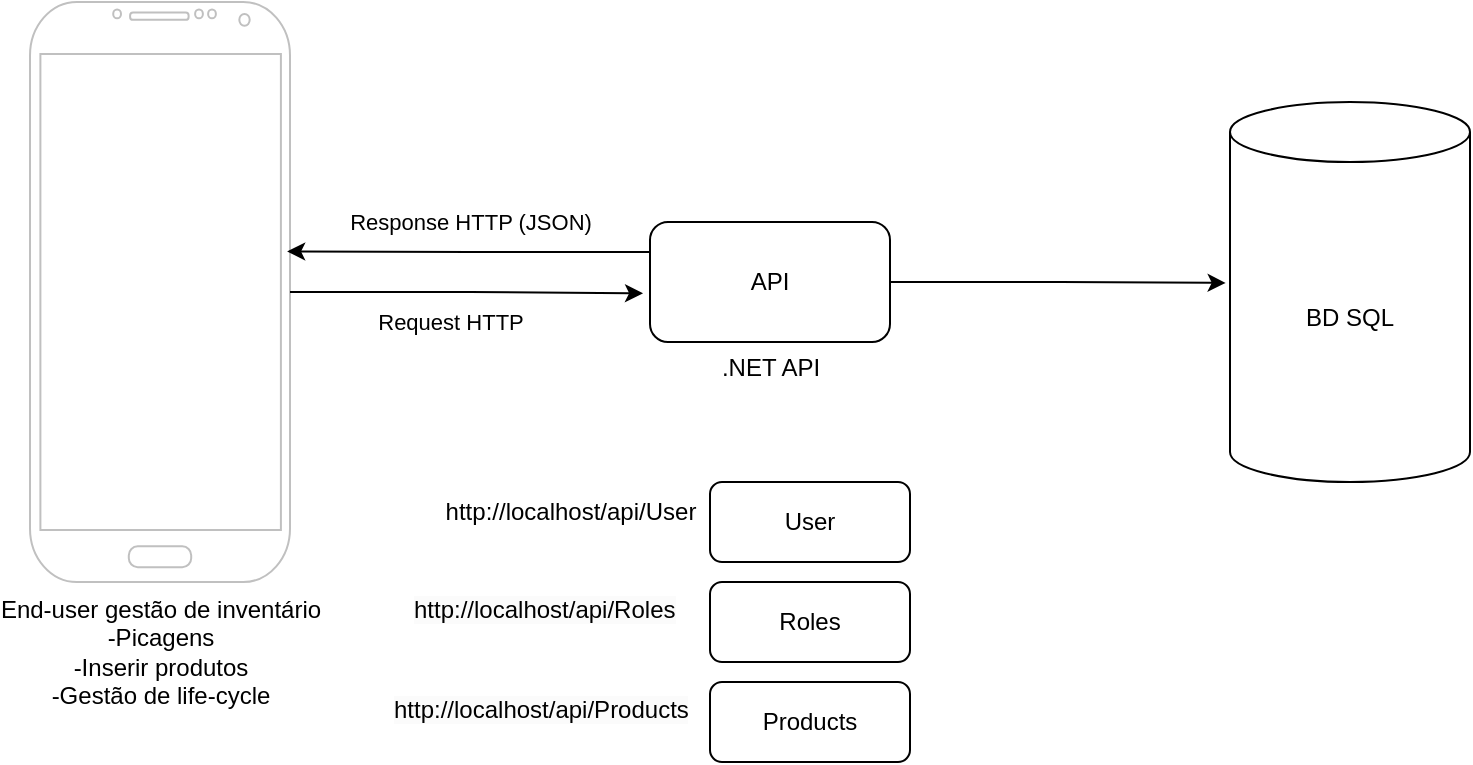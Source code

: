 <mxfile version="26.1.3">
  <diagram name="Page-1" id="7AugIxqeU6r5xMpqL_bq">
    <mxGraphModel dx="1437" dy="1936" grid="1" gridSize="10" guides="1" tooltips="1" connect="1" arrows="1" fold="1" page="1" pageScale="1" pageWidth="827" pageHeight="1169" math="0" shadow="0">
      <root>
        <mxCell id="0" />
        <mxCell id="1" parent="0" />
        <mxCell id="JEkoDhyaS5HV2s0BxQrl-1" value="End-user gestão de inventário&lt;div&gt;-Picagens&lt;/div&gt;&lt;div&gt;-Inserir produtos&lt;/div&gt;&lt;div&gt;-Gestão de life-cycle&lt;/div&gt;&lt;div&gt;&lt;br&gt;&lt;/div&gt;" style="verticalLabelPosition=bottom;verticalAlign=top;html=1;shadow=0;dashed=0;strokeWidth=1;shape=mxgraph.android.phone2;strokeColor=#c0c0c0;" vertex="1" parent="1">
          <mxGeometry x="80" y="-150" width="130" height="290" as="geometry" />
        </mxCell>
        <mxCell id="JEkoDhyaS5HV2s0BxQrl-2" value="BD SQL" style="shape=cylinder3;whiteSpace=wrap;html=1;boundedLbl=1;backgroundOutline=1;size=15;" vertex="1" parent="1">
          <mxGeometry x="680" y="-100" width="120" height="190" as="geometry" />
        </mxCell>
        <mxCell id="JEkoDhyaS5HV2s0BxQrl-4" value="API" style="rounded=1;whiteSpace=wrap;html=1;" vertex="1" parent="1">
          <mxGeometry x="390" y="-40" width="120" height="60" as="geometry" />
        </mxCell>
        <mxCell id="JEkoDhyaS5HV2s0BxQrl-5" value=".NET API" style="text;html=1;align=center;verticalAlign=middle;resizable=0;points=[];autosize=1;strokeColor=none;fillColor=none;" vertex="1" parent="1">
          <mxGeometry x="415" y="18" width="70" height="30" as="geometry" />
        </mxCell>
        <mxCell id="JEkoDhyaS5HV2s0BxQrl-6" style="edgeStyle=orthogonalEdgeStyle;rounded=0;orthogonalLoop=1;jettySize=auto;html=1;entryX=-0.029;entryY=0.594;entryDx=0;entryDy=0;entryPerimeter=0;" edge="1" parent="1" source="JEkoDhyaS5HV2s0BxQrl-1" target="JEkoDhyaS5HV2s0BxQrl-4">
          <mxGeometry relative="1" as="geometry" />
        </mxCell>
        <mxCell id="JEkoDhyaS5HV2s0BxQrl-7" value="Request HTTP" style="edgeLabel;html=1;align=center;verticalAlign=middle;resizable=0;points=[];" vertex="1" connectable="0" parent="JEkoDhyaS5HV2s0BxQrl-6">
          <mxGeometry x="-0.239" relative="1" as="geometry">
            <mxPoint x="12" y="15" as="offset" />
          </mxGeometry>
        </mxCell>
        <mxCell id="JEkoDhyaS5HV2s0BxQrl-8" style="edgeStyle=orthogonalEdgeStyle;rounded=0;orthogonalLoop=1;jettySize=auto;html=1;exitX=0;exitY=0.25;exitDx=0;exitDy=0;entryX=0.989;entryY=0.43;entryDx=0;entryDy=0;entryPerimeter=0;" edge="1" parent="1" source="JEkoDhyaS5HV2s0BxQrl-4" target="JEkoDhyaS5HV2s0BxQrl-1">
          <mxGeometry relative="1" as="geometry" />
        </mxCell>
        <mxCell id="JEkoDhyaS5HV2s0BxQrl-9" value="Response HTTP (JSON)" style="edgeLabel;html=1;align=center;verticalAlign=middle;resizable=0;points=[];" vertex="1" connectable="0" parent="JEkoDhyaS5HV2s0BxQrl-8">
          <mxGeometry x="0.062" y="1" relative="1" as="geometry">
            <mxPoint x="6" y="-16" as="offset" />
          </mxGeometry>
        </mxCell>
        <mxCell id="JEkoDhyaS5HV2s0BxQrl-10" style="edgeStyle=orthogonalEdgeStyle;rounded=0;orthogonalLoop=1;jettySize=auto;html=1;entryX=-0.018;entryY=0.476;entryDx=0;entryDy=0;entryPerimeter=0;" edge="1" parent="1" source="JEkoDhyaS5HV2s0BxQrl-4" target="JEkoDhyaS5HV2s0BxQrl-2">
          <mxGeometry relative="1" as="geometry" />
        </mxCell>
        <mxCell id="JEkoDhyaS5HV2s0BxQrl-17" value="User" style="rounded=1;whiteSpace=wrap;html=1;" vertex="1" parent="1">
          <mxGeometry x="420" y="90" width="100" height="40" as="geometry" />
        </mxCell>
        <mxCell id="JEkoDhyaS5HV2s0BxQrl-18" value="Roles" style="rounded=1;whiteSpace=wrap;html=1;" vertex="1" parent="1">
          <mxGeometry x="420" y="140" width="100" height="40" as="geometry" />
        </mxCell>
        <mxCell id="JEkoDhyaS5HV2s0BxQrl-19" value="Products" style="rounded=1;whiteSpace=wrap;html=1;" vertex="1" parent="1">
          <mxGeometry x="420" y="190" width="100" height="40" as="geometry" />
        </mxCell>
        <mxCell id="JEkoDhyaS5HV2s0BxQrl-20" value="http://localhost/api/User" style="text;html=1;align=center;verticalAlign=middle;resizable=0;points=[];autosize=1;strokeColor=none;fillColor=none;" vertex="1" parent="1">
          <mxGeometry x="275" y="90" width="150" height="30" as="geometry" />
        </mxCell>
        <mxCell id="JEkoDhyaS5HV2s0BxQrl-21" value="&lt;span style=&quot;color: rgb(0, 0, 0); font-family: Helvetica; font-size: 12px; font-style: normal; font-variant-ligatures: normal; font-variant-caps: normal; font-weight: 400; letter-spacing: normal; orphans: 2; text-align: center; text-indent: 0px; text-transform: none; widows: 2; word-spacing: 0px; -webkit-text-stroke-width: 0px; white-space: nowrap; background-color: rgb(251, 251, 251); text-decoration-thickness: initial; text-decoration-style: initial; text-decoration-color: initial; float: none; display: inline !important;&quot;&gt;http://localhost/api/Roles&lt;/span&gt;" style="text;whiteSpace=wrap;html=1;" vertex="1" parent="1">
          <mxGeometry x="270" y="140" width="160" height="40" as="geometry" />
        </mxCell>
        <mxCell id="JEkoDhyaS5HV2s0BxQrl-22" value="&lt;span style=&quot;color: rgb(0, 0, 0); font-family: Helvetica; font-size: 12px; font-style: normal; font-variant-ligatures: normal; font-variant-caps: normal; font-weight: 400; letter-spacing: normal; orphans: 2; text-align: center; text-indent: 0px; text-transform: none; widows: 2; word-spacing: 0px; -webkit-text-stroke-width: 0px; white-space: nowrap; background-color: rgb(251, 251, 251); text-decoration-thickness: initial; text-decoration-style: initial; text-decoration-color: initial; float: none; display: inline !important;&quot;&gt;http://localhost/api/Products&lt;/span&gt;" style="text;whiteSpace=wrap;html=1;" vertex="1" parent="1">
          <mxGeometry x="260" y="190" width="160" height="40" as="geometry" />
        </mxCell>
      </root>
    </mxGraphModel>
  </diagram>
</mxfile>
